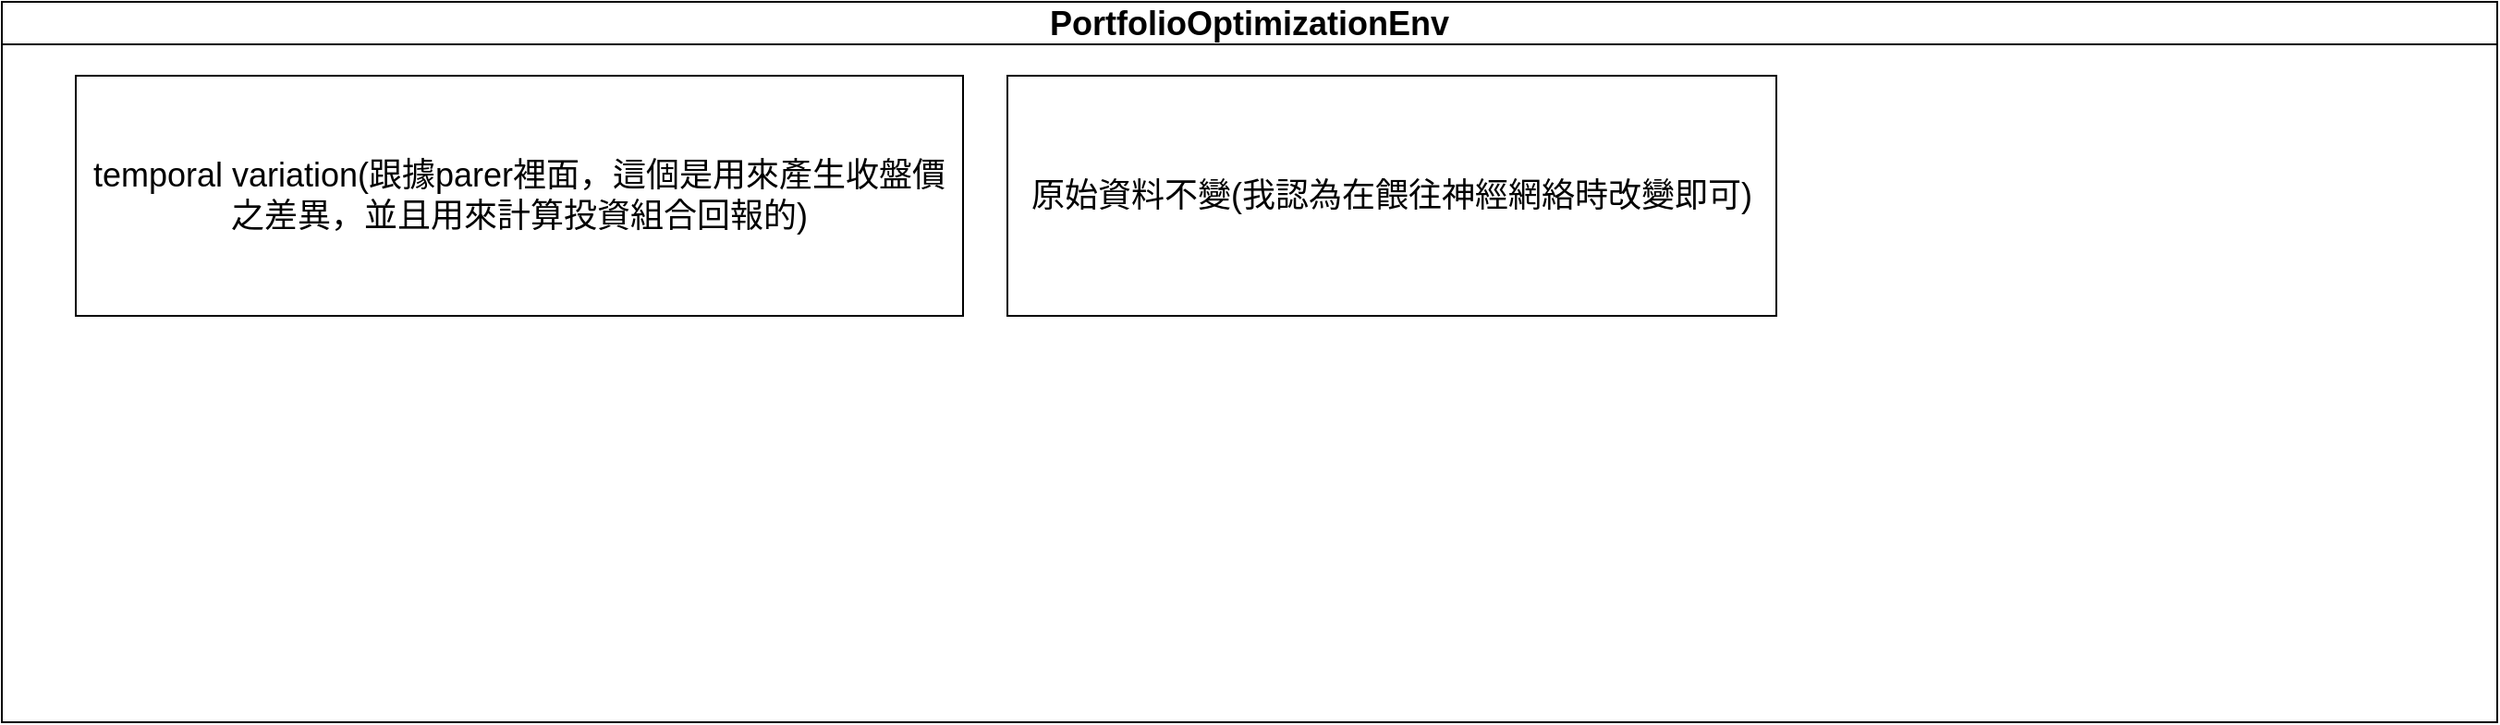 <mxfile version="23.0.1" type="device">
  <diagram name="第 1 页" id="LRuqO_7vqK1I6e3Aqp5h">
    <mxGraphModel dx="2261" dy="772" grid="1" gridSize="10" guides="1" tooltips="1" connect="1" arrows="1" fold="1" page="1" pageScale="1" pageWidth="827" pageHeight="1169" math="0" shadow="0">
      <root>
        <mxCell id="0" />
        <mxCell id="1" parent="0" />
        <mxCell id="F68tjXUOxmJzYtq3zZYK-1" value="&lt;font style=&quot;font-size: 18px;&quot;&gt;PortfolioOptimizationEnv&lt;/font&gt;" style="swimlane;whiteSpace=wrap;html=1;" vertex="1" parent="1">
          <mxGeometry x="-250" y="50" width="1350" height="390" as="geometry" />
        </mxCell>
        <mxCell id="F68tjXUOxmJzYtq3zZYK-2" value="&lt;font style=&quot;font-size: 18px;&quot;&gt;temporal variation(跟據parer裡面，這個是用來產生收盤價之差異，並且用來計算投資組合回報的)&lt;/font&gt;" style="rounded=0;whiteSpace=wrap;html=1;align=center;" vertex="1" parent="F68tjXUOxmJzYtq3zZYK-1">
          <mxGeometry x="40" y="40" width="480" height="130" as="geometry" />
        </mxCell>
        <mxCell id="F68tjXUOxmJzYtq3zZYK-3" value="&lt;font style=&quot;font-size: 18px;&quot;&gt;原始資料不變(我認為在餵往神經網絡時改變即可)&lt;/font&gt;" style="rounded=0;whiteSpace=wrap;html=1;" vertex="1" parent="F68tjXUOxmJzYtq3zZYK-1">
          <mxGeometry x="544" y="40" width="416" height="130" as="geometry" />
        </mxCell>
      </root>
    </mxGraphModel>
  </diagram>
</mxfile>
